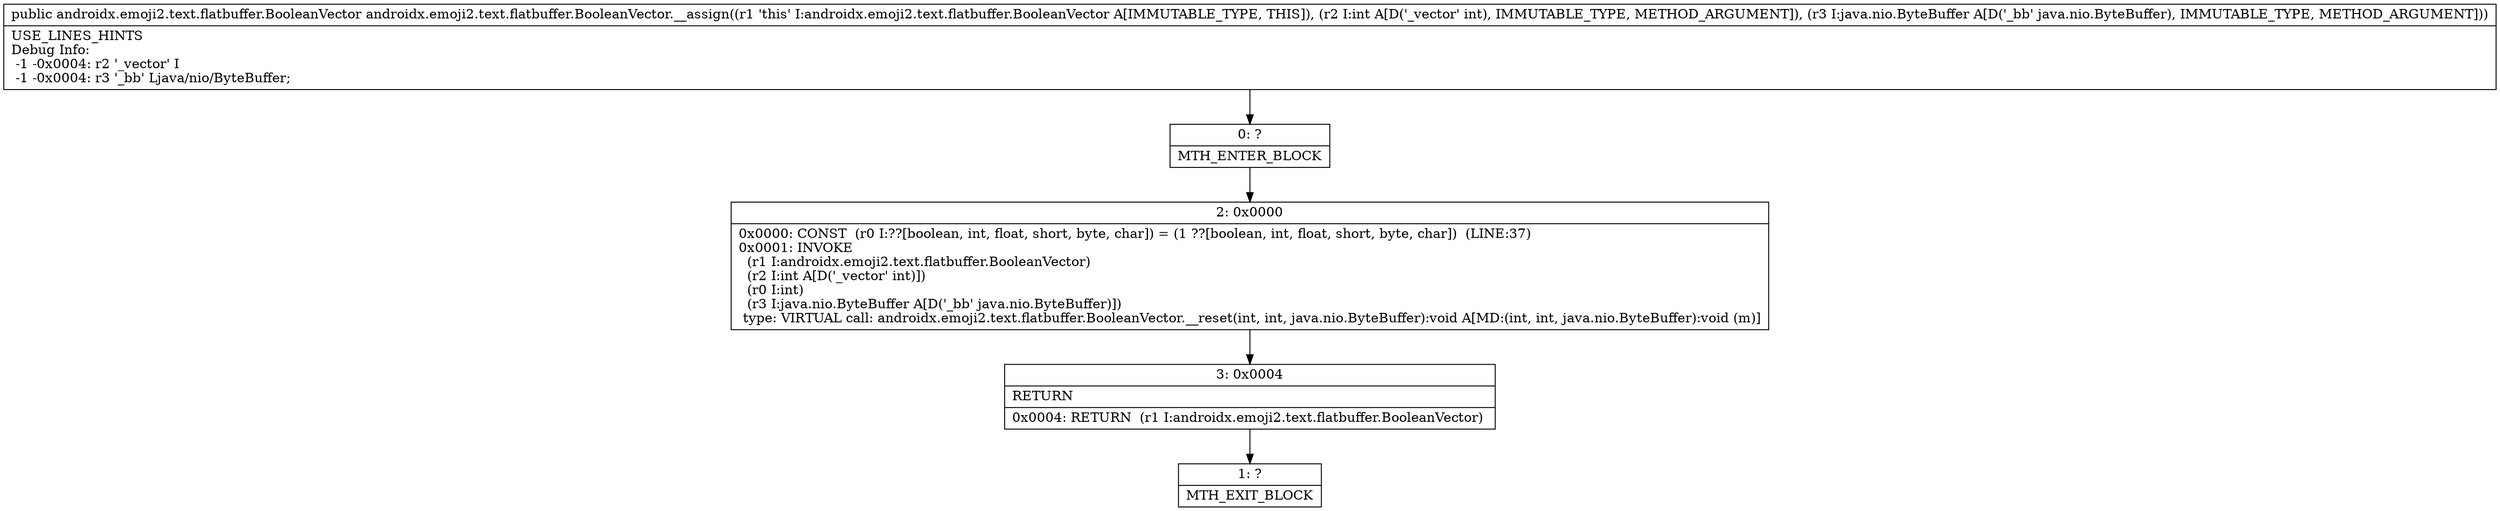 digraph "CFG forandroidx.emoji2.text.flatbuffer.BooleanVector.__assign(ILjava\/nio\/ByteBuffer;)Landroidx\/emoji2\/text\/flatbuffer\/BooleanVector;" {
Node_0 [shape=record,label="{0\:\ ?|MTH_ENTER_BLOCK\l}"];
Node_2 [shape=record,label="{2\:\ 0x0000|0x0000: CONST  (r0 I:??[boolean, int, float, short, byte, char]) = (1 ??[boolean, int, float, short, byte, char])  (LINE:37)\l0x0001: INVOKE  \l  (r1 I:androidx.emoji2.text.flatbuffer.BooleanVector)\l  (r2 I:int A[D('_vector' int)])\l  (r0 I:int)\l  (r3 I:java.nio.ByteBuffer A[D('_bb' java.nio.ByteBuffer)])\l type: VIRTUAL call: androidx.emoji2.text.flatbuffer.BooleanVector.__reset(int, int, java.nio.ByteBuffer):void A[MD:(int, int, java.nio.ByteBuffer):void (m)]\l}"];
Node_3 [shape=record,label="{3\:\ 0x0004|RETURN\l|0x0004: RETURN  (r1 I:androidx.emoji2.text.flatbuffer.BooleanVector) \l}"];
Node_1 [shape=record,label="{1\:\ ?|MTH_EXIT_BLOCK\l}"];
MethodNode[shape=record,label="{public androidx.emoji2.text.flatbuffer.BooleanVector androidx.emoji2.text.flatbuffer.BooleanVector.__assign((r1 'this' I:androidx.emoji2.text.flatbuffer.BooleanVector A[IMMUTABLE_TYPE, THIS]), (r2 I:int A[D('_vector' int), IMMUTABLE_TYPE, METHOD_ARGUMENT]), (r3 I:java.nio.ByteBuffer A[D('_bb' java.nio.ByteBuffer), IMMUTABLE_TYPE, METHOD_ARGUMENT]))  | USE_LINES_HINTS\lDebug Info:\l  \-1 \-0x0004: r2 '_vector' I\l  \-1 \-0x0004: r3 '_bb' Ljava\/nio\/ByteBuffer;\l}"];
MethodNode -> Node_0;Node_0 -> Node_2;
Node_2 -> Node_3;
Node_3 -> Node_1;
}

